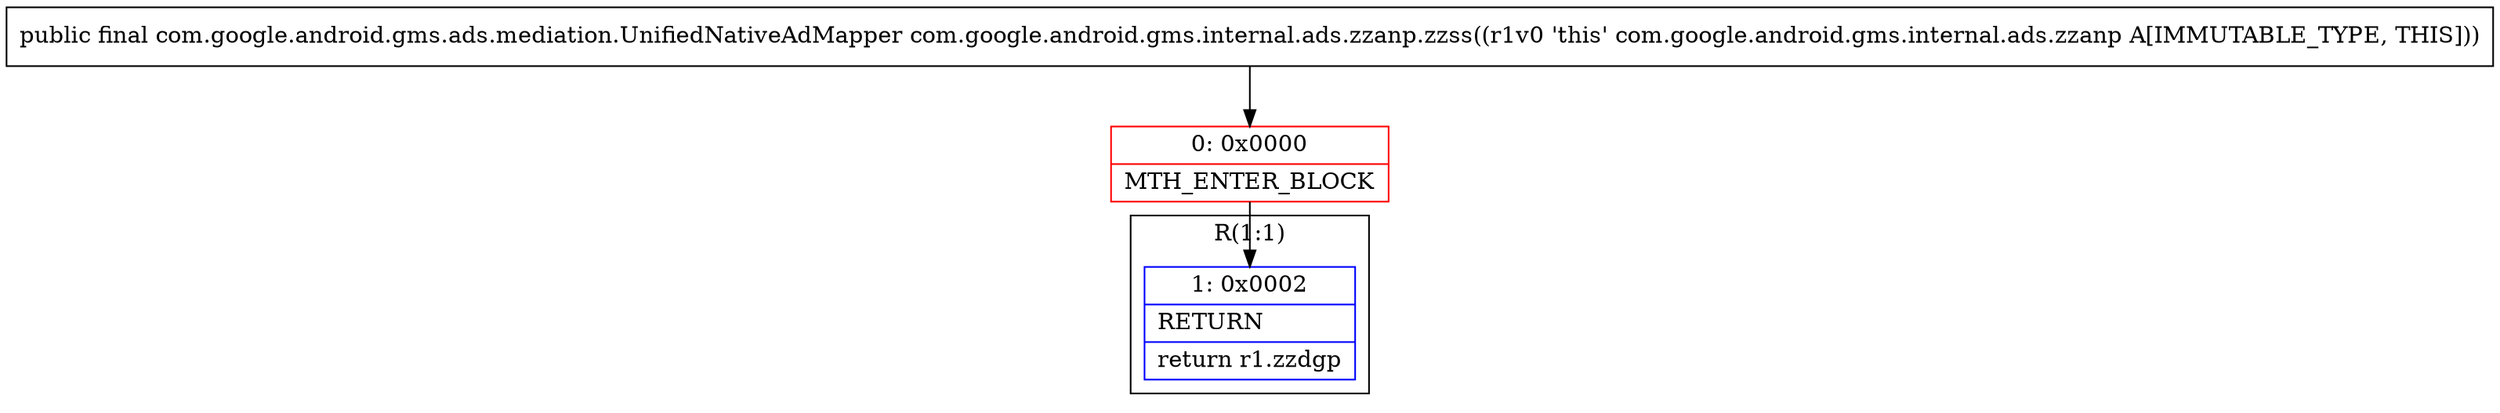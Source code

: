 digraph "CFG forcom.google.android.gms.internal.ads.zzanp.zzss()Lcom\/google\/android\/gms\/ads\/mediation\/UnifiedNativeAdMapper;" {
subgraph cluster_Region_1103802126 {
label = "R(1:1)";
node [shape=record,color=blue];
Node_1 [shape=record,label="{1\:\ 0x0002|RETURN\l|return r1.zzdgp\l}"];
}
Node_0 [shape=record,color=red,label="{0\:\ 0x0000|MTH_ENTER_BLOCK\l}"];
MethodNode[shape=record,label="{public final com.google.android.gms.ads.mediation.UnifiedNativeAdMapper com.google.android.gms.internal.ads.zzanp.zzss((r1v0 'this' com.google.android.gms.internal.ads.zzanp A[IMMUTABLE_TYPE, THIS])) }"];
MethodNode -> Node_0;
Node_0 -> Node_1;
}

